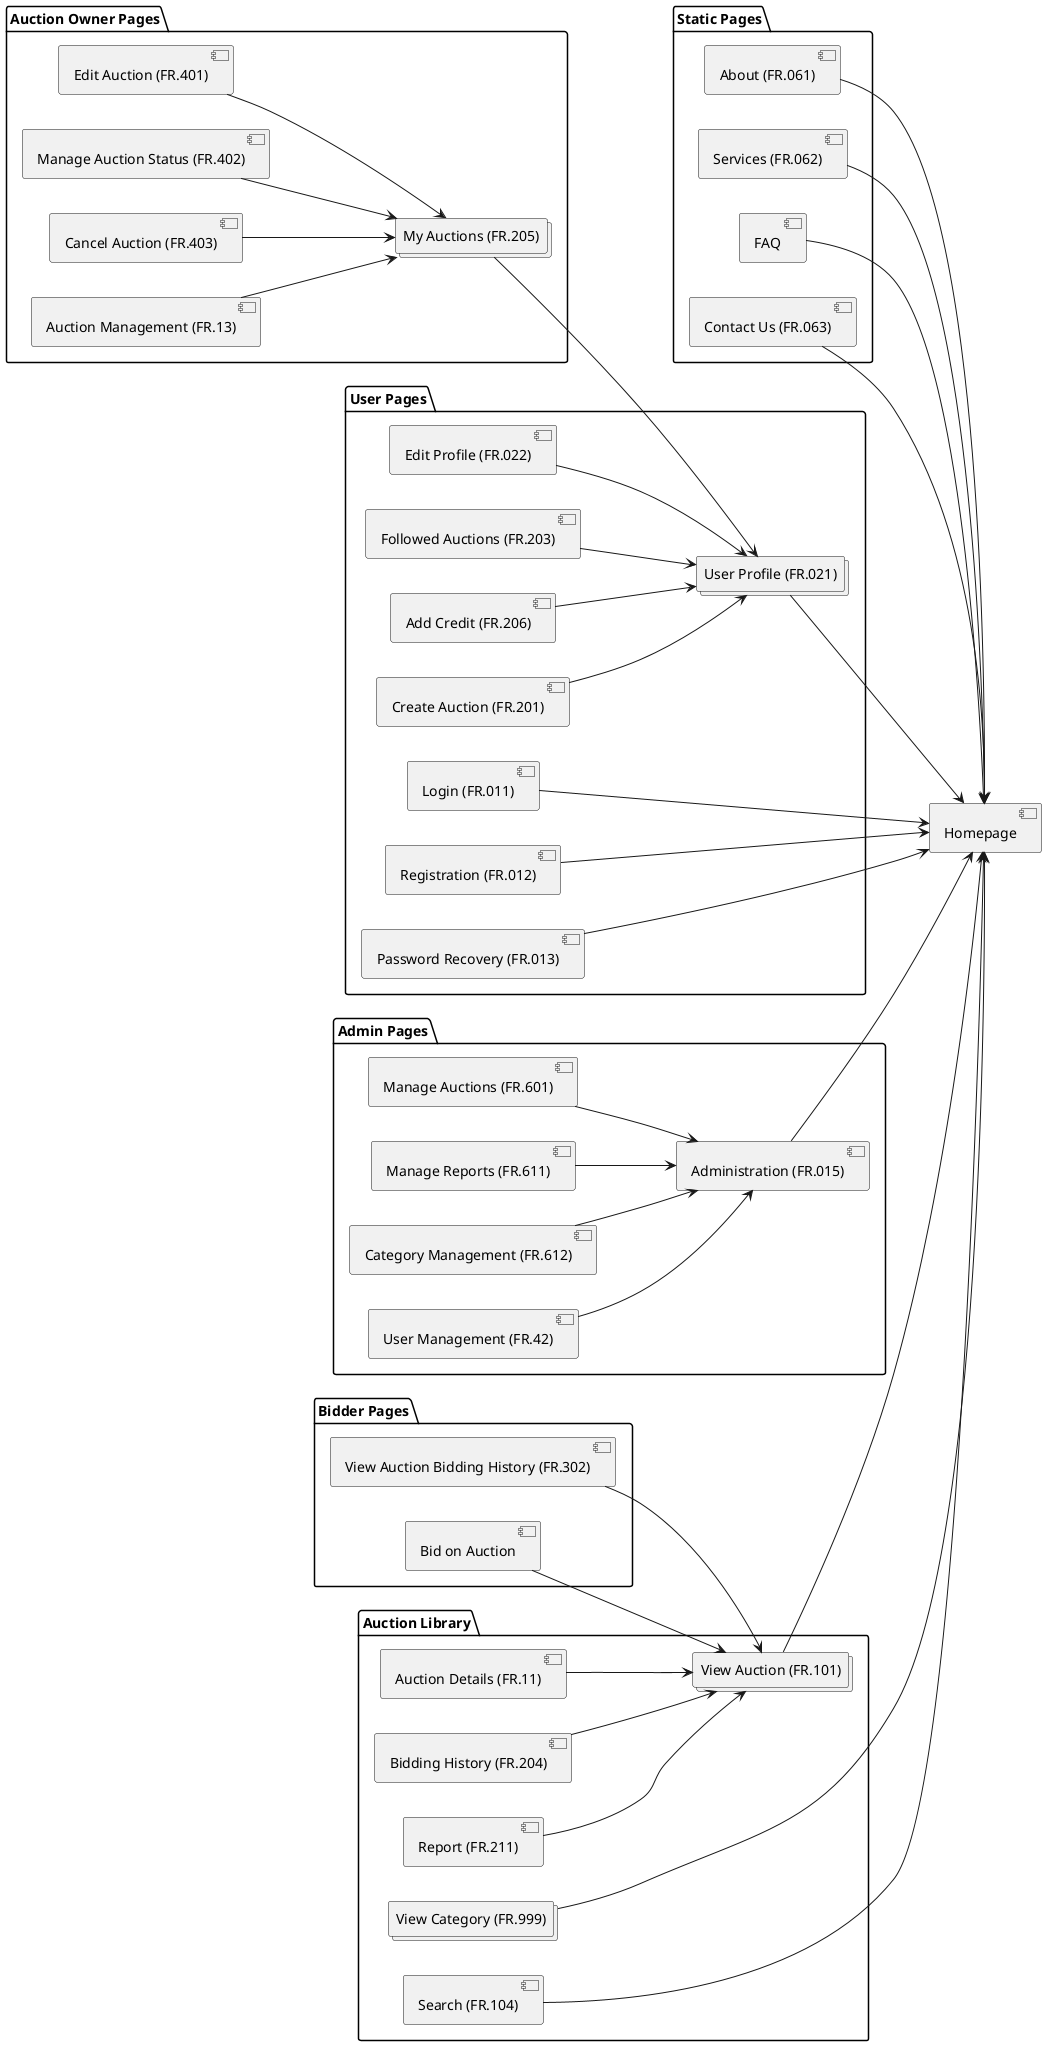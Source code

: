 @startuml sitemap
left to right direction

' Definir a Homepage fora de qualquer pacote
[Homepage]

package "Static Pages" {
    [About (FR.061)] --> [Homepage]
    [Services (FR.062)] --> [Homepage]
    [FAQ] --> [Homepage]
    [Contact Us (FR.063)] --> [Homepage]
}

package "User Pages" {
    [Login (FR.011)] --> [Homepage]
    [Registration (FR.012)] --> [Homepage]
    [Password Recovery (FR.013)] --> [Homepage]
    collections "User Profile (FR.021)" as prof
    prof --> [Homepage]
    [Edit Profile (FR.022)] --> prof
    [Followed Auctions (FR.203)] --> prof
    [Add Credit (FR.206)] --> prof
    [Create Auction (FR.201)] --> prof
}

package "Admin Pages" {
    [Administration (FR.015)] --> [Homepage]
    [Manage Auctions (FR.601)] --> [Administration (FR.015)]
    [Manage Reports (FR.611)] --> [Administration (FR.015)]
    [Category Management (FR.612)] --> [Administration (FR.015)]
    [User Management (FR.42)] --> [Administration (FR.015)]
}

package "Auction Library" {
    collections "View Auction (FR.101)" as icat
    collections "View Category (FR.999)" as vcat
    vcat --> [Homepage]
    icat --> [Homepage]
    [Search (FR.104)] --> [Homepage]
    [Auction Details (FR.11)] --> icat
    [Bidding History (FR.204)] as bid_hist 
    bid_hist --> icat
    [Report (FR.211)] --> icat
}

package "Auction Owner Pages" {
    collections "My Auctions (FR.205)" as myauc
    myauc --> prof
    [Edit Auction (FR.401)] --> myauc
    [Manage Auction Status (FR.402)] --> myauc
    [Cancel Auction (FR.403)] --> myauc
    [Auction Management (FR.13)] --> myauc
}

package "Bidder Pages" {
    [View Auction Bidding History (FR.302)] --> icat
    [Bid on Auction] --> icat
}

@enduml
